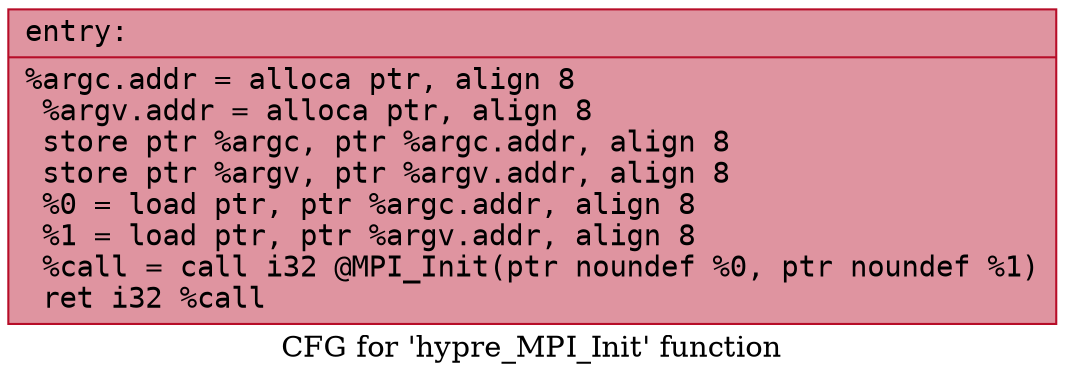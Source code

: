 digraph "CFG for 'hypre_MPI_Init' function" {
	label="CFG for 'hypre_MPI_Init' function";

	Node0x5555d661cc10 [shape=record,color="#b70d28ff", style=filled, fillcolor="#b70d2870" fontname="Courier",label="{entry:\l|  %argc.addr = alloca ptr, align 8\l  %argv.addr = alloca ptr, align 8\l  store ptr %argc, ptr %argc.addr, align 8\l  store ptr %argv, ptr %argv.addr, align 8\l  %0 = load ptr, ptr %argc.addr, align 8\l  %1 = load ptr, ptr %argv.addr, align 8\l  %call = call i32 @MPI_Init(ptr noundef %0, ptr noundef %1)\l  ret i32 %call\l}"];
}
